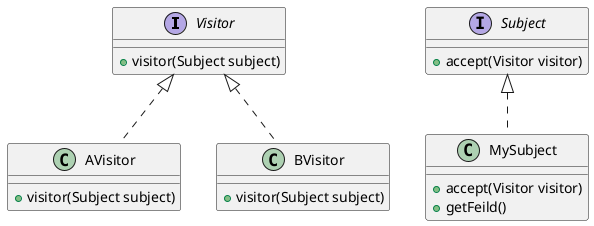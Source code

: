 @startuml

Visitor <|.. AVisitor
Visitor <|.. BVisitor
Subject <|.. MySubject

interface Visitor{
    +visitor(Subject subject)
}
interface Subject{
    +accept(Visitor visitor)
}

class MySubject {
    +accept(Visitor visitor)
    +getFeild()
}
class AVisitor {
    +visitor(Subject subject)
}

class BVisitor {
   +visitor(Subject subject)
}

@enduml